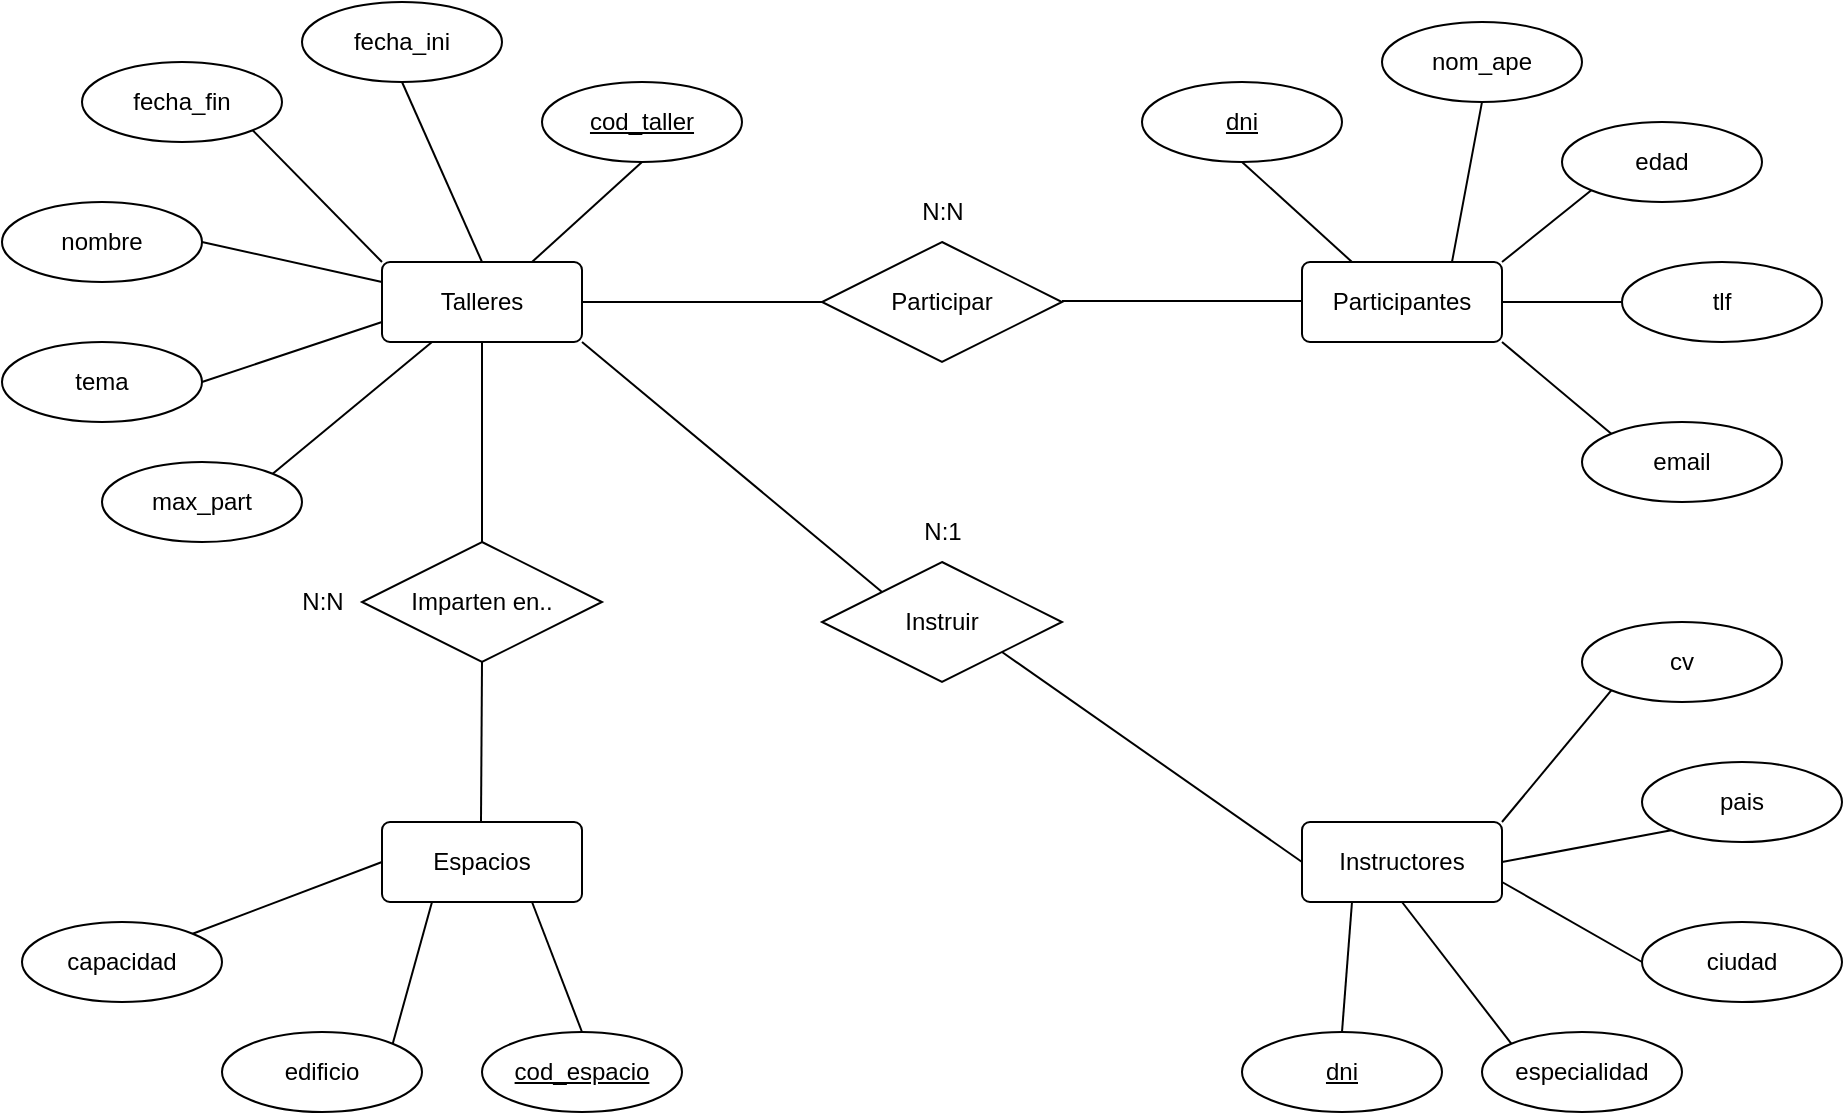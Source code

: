 <mxfile version="24.0.7" type="github">
  <diagram name="Página-1" id="fMd19Do2FWx-BMi6_N6Y">
    <mxGraphModel dx="2007" dy="745" grid="1" gridSize="10" guides="1" tooltips="1" connect="1" arrows="1" fold="1" page="1" pageScale="1" pageWidth="827" pageHeight="1169" math="0" shadow="0">
      <root>
        <mxCell id="0" />
        <mxCell id="1" parent="0" />
        <mxCell id="sIWbyuyJRMNvYDNGpS1E-1" value="Talleres" style="rounded=1;arcSize=10;whiteSpace=wrap;html=1;align=center;" vertex="1" parent="1">
          <mxGeometry x="120" y="160" width="100" height="40" as="geometry" />
        </mxCell>
        <mxCell id="sIWbyuyJRMNvYDNGpS1E-2" value="Participantes" style="rounded=1;arcSize=10;whiteSpace=wrap;html=1;align=center;" vertex="1" parent="1">
          <mxGeometry x="580" y="160" width="100" height="40" as="geometry" />
        </mxCell>
        <mxCell id="sIWbyuyJRMNvYDNGpS1E-3" value="Espacios" style="rounded=1;arcSize=10;whiteSpace=wrap;html=1;align=center;" vertex="1" parent="1">
          <mxGeometry x="120" y="440" width="100" height="40" as="geometry" />
        </mxCell>
        <mxCell id="sIWbyuyJRMNvYDNGpS1E-4" value="Instructores" style="rounded=1;arcSize=10;whiteSpace=wrap;html=1;align=center;" vertex="1" parent="1">
          <mxGeometry x="580" y="440" width="100" height="40" as="geometry" />
        </mxCell>
        <mxCell id="sIWbyuyJRMNvYDNGpS1E-5" value="Participar" style="shape=rhombus;perimeter=rhombusPerimeter;whiteSpace=wrap;html=1;align=center;" vertex="1" parent="1">
          <mxGeometry x="340" y="150" width="120" height="60" as="geometry" />
        </mxCell>
        <mxCell id="sIWbyuyJRMNvYDNGpS1E-6" value="cod_taller" style="ellipse;whiteSpace=wrap;html=1;align=center;fontStyle=4;" vertex="1" parent="1">
          <mxGeometry x="200" y="70" width="100" height="40" as="geometry" />
        </mxCell>
        <mxCell id="sIWbyuyJRMNvYDNGpS1E-7" value="fecha_ini" style="ellipse;whiteSpace=wrap;html=1;align=center;" vertex="1" parent="1">
          <mxGeometry x="80" y="30" width="100" height="40" as="geometry" />
        </mxCell>
        <mxCell id="sIWbyuyJRMNvYDNGpS1E-8" value="fecha_fin" style="ellipse;whiteSpace=wrap;html=1;align=center;" vertex="1" parent="1">
          <mxGeometry x="-30" y="60" width="100" height="40" as="geometry" />
        </mxCell>
        <mxCell id="sIWbyuyJRMNvYDNGpS1E-9" value="nombre" style="ellipse;whiteSpace=wrap;html=1;align=center;" vertex="1" parent="1">
          <mxGeometry x="-70" y="130" width="100" height="40" as="geometry" />
        </mxCell>
        <mxCell id="sIWbyuyJRMNvYDNGpS1E-10" value="tema" style="ellipse;whiteSpace=wrap;html=1;align=center;" vertex="1" parent="1">
          <mxGeometry x="-70" y="200" width="100" height="40" as="geometry" />
        </mxCell>
        <mxCell id="sIWbyuyJRMNvYDNGpS1E-11" value="max_part" style="ellipse;whiteSpace=wrap;html=1;align=center;" vertex="1" parent="1">
          <mxGeometry x="-20" y="260" width="100" height="40" as="geometry" />
        </mxCell>
        <mxCell id="sIWbyuyJRMNvYDNGpS1E-13" value="" style="endArrow=none;html=1;rounded=0;exitX=0.75;exitY=0;exitDx=0;exitDy=0;entryX=0.5;entryY=1;entryDx=0;entryDy=0;" edge="1" parent="1" source="sIWbyuyJRMNvYDNGpS1E-1" target="sIWbyuyJRMNvYDNGpS1E-6">
          <mxGeometry width="50" height="50" relative="1" as="geometry">
            <mxPoint x="250" y="180" as="sourcePoint" />
            <mxPoint x="300" y="130" as="targetPoint" />
          </mxGeometry>
        </mxCell>
        <mxCell id="sIWbyuyJRMNvYDNGpS1E-15" value="" style="endArrow=none;html=1;rounded=0;exitX=0.5;exitY=0;exitDx=0;exitDy=0;entryX=0.5;entryY=1;entryDx=0;entryDy=0;" edge="1" parent="1" source="sIWbyuyJRMNvYDNGpS1E-1" target="sIWbyuyJRMNvYDNGpS1E-7">
          <mxGeometry width="50" height="50" relative="1" as="geometry">
            <mxPoint x="150" y="140" as="sourcePoint" />
            <mxPoint x="180" y="90" as="targetPoint" />
          </mxGeometry>
        </mxCell>
        <mxCell id="sIWbyuyJRMNvYDNGpS1E-16" value="" style="endArrow=none;html=1;rounded=0;exitX=0;exitY=0;exitDx=0;exitDy=0;entryX=1;entryY=1;entryDx=0;entryDy=0;" edge="1" parent="1" source="sIWbyuyJRMNvYDNGpS1E-1" target="sIWbyuyJRMNvYDNGpS1E-8">
          <mxGeometry width="50" height="50" relative="1" as="geometry">
            <mxPoint x="90" y="190" as="sourcePoint" />
            <mxPoint x="50" y="100" as="targetPoint" />
          </mxGeometry>
        </mxCell>
        <mxCell id="sIWbyuyJRMNvYDNGpS1E-17" value="" style="endArrow=none;html=1;rounded=0;exitX=0;exitY=0.25;exitDx=0;exitDy=0;entryX=1;entryY=0.5;entryDx=0;entryDy=0;" edge="1" parent="1" source="sIWbyuyJRMNvYDNGpS1E-1" target="sIWbyuyJRMNvYDNGpS1E-9">
          <mxGeometry width="50" height="50" relative="1" as="geometry">
            <mxPoint x="105" y="183" as="sourcePoint" />
            <mxPoint x="40" y="117" as="targetPoint" />
          </mxGeometry>
        </mxCell>
        <mxCell id="sIWbyuyJRMNvYDNGpS1E-18" value="" style="endArrow=none;html=1;rounded=0;exitX=0;exitY=0.75;exitDx=0;exitDy=0;entryX=1;entryY=0.5;entryDx=0;entryDy=0;" edge="1" parent="1" source="sIWbyuyJRMNvYDNGpS1E-1" target="sIWbyuyJRMNvYDNGpS1E-10">
          <mxGeometry width="50" height="50" relative="1" as="geometry">
            <mxPoint x="130" y="180" as="sourcePoint" />
            <mxPoint x="40" y="160" as="targetPoint" />
          </mxGeometry>
        </mxCell>
        <mxCell id="sIWbyuyJRMNvYDNGpS1E-19" value="" style="endArrow=none;html=1;rounded=0;exitX=0.25;exitY=1;exitDx=0;exitDy=0;entryX=1;entryY=0;entryDx=0;entryDy=0;" edge="1" parent="1" source="sIWbyuyJRMNvYDNGpS1E-1" target="sIWbyuyJRMNvYDNGpS1E-11">
          <mxGeometry width="50" height="50" relative="1" as="geometry">
            <mxPoint x="130" y="200" as="sourcePoint" />
            <mxPoint x="40" y="230" as="targetPoint" />
          </mxGeometry>
        </mxCell>
        <mxCell id="sIWbyuyJRMNvYDNGpS1E-28" value="cod_espacio" style="ellipse;whiteSpace=wrap;html=1;align=center;fontStyle=4;" vertex="1" parent="1">
          <mxGeometry x="170" y="545" width="100" height="40" as="geometry" />
        </mxCell>
        <mxCell id="sIWbyuyJRMNvYDNGpS1E-29" value="capacidad" style="ellipse;whiteSpace=wrap;html=1;align=center;" vertex="1" parent="1">
          <mxGeometry x="-60" y="490" width="100" height="40" as="geometry" />
        </mxCell>
        <mxCell id="sIWbyuyJRMNvYDNGpS1E-31" value="" style="endArrow=none;html=1;rounded=0;exitX=0.75;exitY=1;exitDx=0;exitDy=0;entryX=0.5;entryY=0;entryDx=0;entryDy=0;" edge="1" target="sIWbyuyJRMNvYDNGpS1E-28" parent="1" source="sIWbyuyJRMNvYDNGpS1E-3">
          <mxGeometry width="50" height="50" relative="1" as="geometry">
            <mxPoint x="-15" y="510" as="sourcePoint" />
            <mxPoint x="90" y="480" as="targetPoint" />
          </mxGeometry>
        </mxCell>
        <mxCell id="sIWbyuyJRMNvYDNGpS1E-32" value="" style="endArrow=none;html=1;rounded=0;exitX=0.25;exitY=1;exitDx=0;exitDy=0;entryX=1;entryY=0;entryDx=0;entryDy=0;" edge="1" target="sIWbyuyJRMNvYDNGpS1E-39" parent="1" source="sIWbyuyJRMNvYDNGpS1E-3">
          <mxGeometry width="50" height="50" relative="1" as="geometry">
            <mxPoint x="-40" y="510" as="sourcePoint" />
            <mxPoint x="-30" y="440" as="targetPoint" />
          </mxGeometry>
        </mxCell>
        <mxCell id="sIWbyuyJRMNvYDNGpS1E-33" value="" style="endArrow=none;html=1;rounded=0;exitX=0;exitY=0.5;exitDx=0;exitDy=0;entryX=1;entryY=0;entryDx=0;entryDy=0;" edge="1" target="sIWbyuyJRMNvYDNGpS1E-29" parent="1" source="sIWbyuyJRMNvYDNGpS1E-3">
          <mxGeometry width="50" height="50" relative="1" as="geometry">
            <mxPoint x="-90" y="510" as="sourcePoint" />
            <mxPoint x="-160" y="450" as="targetPoint" />
          </mxGeometry>
        </mxCell>
        <mxCell id="sIWbyuyJRMNvYDNGpS1E-39" value="edificio" style="ellipse;whiteSpace=wrap;html=1;align=center;" vertex="1" parent="1">
          <mxGeometry x="40" y="545" width="100" height="40" as="geometry" />
        </mxCell>
        <mxCell id="sIWbyuyJRMNvYDNGpS1E-40" value="dni" style="ellipse;whiteSpace=wrap;html=1;align=center;fontStyle=4;" vertex="1" parent="1">
          <mxGeometry x="550" y="545" width="100" height="40" as="geometry" />
        </mxCell>
        <mxCell id="sIWbyuyJRMNvYDNGpS1E-41" value="ciudad" style="ellipse;whiteSpace=wrap;html=1;align=center;" vertex="1" parent="1">
          <mxGeometry x="750" y="490" width="100" height="40" as="geometry" />
        </mxCell>
        <mxCell id="sIWbyuyJRMNvYDNGpS1E-42" value="pais" style="ellipse;whiteSpace=wrap;html=1;align=center;" vertex="1" parent="1">
          <mxGeometry x="750" y="410" width="100" height="40" as="geometry" />
        </mxCell>
        <mxCell id="sIWbyuyJRMNvYDNGpS1E-43" value="" style="endArrow=none;html=1;rounded=0;exitX=0.25;exitY=1;exitDx=0;exitDy=0;entryX=0.5;entryY=0;entryDx=0;entryDy=0;" edge="1" target="sIWbyuyJRMNvYDNGpS1E-40" parent="1" source="sIWbyuyJRMNvYDNGpS1E-4">
          <mxGeometry width="50" height="50" relative="1" as="geometry">
            <mxPoint x="845" y="625" as="sourcePoint" />
            <mxPoint x="950" y="595" as="targetPoint" />
          </mxGeometry>
        </mxCell>
        <mxCell id="sIWbyuyJRMNvYDNGpS1E-44" value="" style="endArrow=none;html=1;rounded=0;exitX=0.5;exitY=1;exitDx=0;exitDy=0;entryX=0;entryY=0;entryDx=0;entryDy=0;" edge="1" target="sIWbyuyJRMNvYDNGpS1E-51" parent="1" source="sIWbyuyJRMNvYDNGpS1E-4">
          <mxGeometry width="50" height="50" relative="1" as="geometry">
            <mxPoint x="515" y="810" as="sourcePoint" />
            <mxPoint x="525" y="740" as="targetPoint" />
          </mxGeometry>
        </mxCell>
        <mxCell id="sIWbyuyJRMNvYDNGpS1E-45" value="" style="endArrow=none;html=1;rounded=0;exitX=1;exitY=0.75;exitDx=0;exitDy=0;entryX=0;entryY=0.5;entryDx=0;entryDy=0;" edge="1" target="sIWbyuyJRMNvYDNGpS1E-41" parent="1" source="sIWbyuyJRMNvYDNGpS1E-4">
          <mxGeometry width="50" height="50" relative="1" as="geometry">
            <mxPoint x="465" y="810" as="sourcePoint" />
            <mxPoint x="395" y="750" as="targetPoint" />
          </mxGeometry>
        </mxCell>
        <mxCell id="sIWbyuyJRMNvYDNGpS1E-46" value="" style="endArrow=none;html=1;rounded=0;exitX=1;exitY=0.5;exitDx=0;exitDy=0;entryX=0;entryY=1;entryDx=0;entryDy=0;" edge="1" target="sIWbyuyJRMNvYDNGpS1E-42" parent="1" source="sIWbyuyJRMNvYDNGpS1E-4">
          <mxGeometry width="50" height="50" relative="1" as="geometry">
            <mxPoint x="465" y="820" as="sourcePoint" />
            <mxPoint x="385" y="767" as="targetPoint" />
          </mxGeometry>
        </mxCell>
        <mxCell id="sIWbyuyJRMNvYDNGpS1E-47" value="cv" style="ellipse;whiteSpace=wrap;html=1;align=center;" vertex="1" parent="1">
          <mxGeometry x="720" y="340" width="100" height="40" as="geometry" />
        </mxCell>
        <mxCell id="sIWbyuyJRMNvYDNGpS1E-49" value="" style="endArrow=none;html=1;rounded=0;exitX=1;exitY=0;exitDx=0;exitDy=0;entryX=0;entryY=1;entryDx=0;entryDy=0;" edge="1" target="sIWbyuyJRMNvYDNGpS1E-47" parent="1" source="sIWbyuyJRMNvYDNGpS1E-4">
          <mxGeometry width="50" height="50" relative="1" as="geometry">
            <mxPoint x="465" y="840" as="sourcePoint" />
            <mxPoint x="385" y="810" as="targetPoint" />
          </mxGeometry>
        </mxCell>
        <mxCell id="sIWbyuyJRMNvYDNGpS1E-51" value="especialidad" style="ellipse;whiteSpace=wrap;html=1;align=center;" vertex="1" parent="1">
          <mxGeometry x="670" y="545" width="100" height="40" as="geometry" />
        </mxCell>
        <mxCell id="sIWbyuyJRMNvYDNGpS1E-52" value="dni" style="ellipse;whiteSpace=wrap;html=1;align=center;fontStyle=4;" vertex="1" parent="1">
          <mxGeometry x="500" y="70" width="100" height="40" as="geometry" />
        </mxCell>
        <mxCell id="sIWbyuyJRMNvYDNGpS1E-53" value="edad" style="ellipse;whiteSpace=wrap;html=1;align=center;" vertex="1" parent="1">
          <mxGeometry x="710" y="90" width="100" height="40" as="geometry" />
        </mxCell>
        <mxCell id="sIWbyuyJRMNvYDNGpS1E-54" value="tlf" style="ellipse;whiteSpace=wrap;html=1;align=center;" vertex="1" parent="1">
          <mxGeometry x="740" y="160" width="100" height="40" as="geometry" />
        </mxCell>
        <mxCell id="sIWbyuyJRMNvYDNGpS1E-55" value="" style="endArrow=none;html=1;rounded=0;exitX=0.25;exitY=0;exitDx=0;exitDy=0;entryX=0.5;entryY=1;entryDx=0;entryDy=0;" edge="1" target="sIWbyuyJRMNvYDNGpS1E-52" parent="1" source="sIWbyuyJRMNvYDNGpS1E-2">
          <mxGeometry width="50" height="50" relative="1" as="geometry">
            <mxPoint x="955" y="145" as="sourcePoint" />
            <mxPoint x="1060" y="115" as="targetPoint" />
          </mxGeometry>
        </mxCell>
        <mxCell id="sIWbyuyJRMNvYDNGpS1E-56" value="" style="endArrow=none;html=1;rounded=0;exitX=0.75;exitY=0;exitDx=0;exitDy=0;entryX=0.5;entryY=1;entryDx=0;entryDy=0;" edge="1" target="sIWbyuyJRMNvYDNGpS1E-63" parent="1" source="sIWbyuyJRMNvYDNGpS1E-2">
          <mxGeometry width="50" height="50" relative="1" as="geometry">
            <mxPoint x="930" y="145" as="sourcePoint" />
            <mxPoint x="940" y="75" as="targetPoint" />
          </mxGeometry>
        </mxCell>
        <mxCell id="sIWbyuyJRMNvYDNGpS1E-57" value="" style="endArrow=none;html=1;rounded=0;exitX=1;exitY=0;exitDx=0;exitDy=0;entryX=0;entryY=1;entryDx=0;entryDy=0;" edge="1" target="sIWbyuyJRMNvYDNGpS1E-53" parent="1" source="sIWbyuyJRMNvYDNGpS1E-2">
          <mxGeometry width="50" height="50" relative="1" as="geometry">
            <mxPoint x="880" y="145" as="sourcePoint" />
            <mxPoint x="810" y="85" as="targetPoint" />
          </mxGeometry>
        </mxCell>
        <mxCell id="sIWbyuyJRMNvYDNGpS1E-58" value="" style="endArrow=none;html=1;rounded=0;exitX=0;exitY=0.5;exitDx=0;exitDy=0;entryX=1;entryY=0.5;entryDx=0;entryDy=0;" edge="1" target="sIWbyuyJRMNvYDNGpS1E-2" parent="1" source="sIWbyuyJRMNvYDNGpS1E-54">
          <mxGeometry width="50" height="50" relative="1" as="geometry">
            <mxPoint x="880" y="155" as="sourcePoint" />
            <mxPoint x="800" y="102" as="targetPoint" />
          </mxGeometry>
        </mxCell>
        <mxCell id="sIWbyuyJRMNvYDNGpS1E-59" value="email" style="ellipse;whiteSpace=wrap;html=1;align=center;" vertex="1" parent="1">
          <mxGeometry x="720" y="240" width="100" height="40" as="geometry" />
        </mxCell>
        <mxCell id="sIWbyuyJRMNvYDNGpS1E-61" value="" style="endArrow=none;html=1;rounded=0;exitX=1;exitY=1;exitDx=0;exitDy=0;entryX=0;entryY=0;entryDx=0;entryDy=0;" edge="1" target="sIWbyuyJRMNvYDNGpS1E-59" parent="1" source="sIWbyuyJRMNvYDNGpS1E-2">
          <mxGeometry width="50" height="50" relative="1" as="geometry">
            <mxPoint x="880" y="175" as="sourcePoint" />
            <mxPoint x="800" y="145" as="targetPoint" />
          </mxGeometry>
        </mxCell>
        <mxCell id="sIWbyuyJRMNvYDNGpS1E-63" value="nom_ape" style="ellipse;whiteSpace=wrap;html=1;align=center;" vertex="1" parent="1">
          <mxGeometry x="620" y="40" width="100" height="40" as="geometry" />
        </mxCell>
        <mxCell id="sIWbyuyJRMNvYDNGpS1E-64" value="Instruir" style="shape=rhombus;perimeter=rhombusPerimeter;whiteSpace=wrap;html=1;align=center;" vertex="1" parent="1">
          <mxGeometry x="340" y="310" width="120" height="60" as="geometry" />
        </mxCell>
        <mxCell id="sIWbyuyJRMNvYDNGpS1E-65" value="Imparten en.." style="shape=rhombus;perimeter=rhombusPerimeter;whiteSpace=wrap;html=1;align=center;" vertex="1" parent="1">
          <mxGeometry x="110" y="300" width="120" height="60" as="geometry" />
        </mxCell>
        <mxCell id="sIWbyuyJRMNvYDNGpS1E-66" value="N:N" style="text;html=1;align=center;verticalAlign=middle;resizable=0;points=[];autosize=1;strokeColor=none;fillColor=none;" vertex="1" parent="1">
          <mxGeometry x="70" y="315" width="40" height="30" as="geometry" />
        </mxCell>
        <mxCell id="sIWbyuyJRMNvYDNGpS1E-67" value="N:N" style="text;html=1;align=center;verticalAlign=middle;resizable=0;points=[];autosize=1;strokeColor=none;fillColor=none;" vertex="1" parent="1">
          <mxGeometry x="380" y="120" width="40" height="30" as="geometry" />
        </mxCell>
        <mxCell id="sIWbyuyJRMNvYDNGpS1E-69" value="N:1" style="text;html=1;align=center;verticalAlign=middle;resizable=0;points=[];autosize=1;strokeColor=none;fillColor=none;" vertex="1" parent="1">
          <mxGeometry x="380" y="280" width="40" height="30" as="geometry" />
        </mxCell>
        <mxCell id="sIWbyuyJRMNvYDNGpS1E-70" value="" style="endArrow=none;html=1;rounded=0;exitX=1;exitY=0.5;exitDx=0;exitDy=0;entryX=0;entryY=0.5;entryDx=0;entryDy=0;" edge="1" parent="1" source="sIWbyuyJRMNvYDNGpS1E-1" target="sIWbyuyJRMNvYDNGpS1E-5">
          <mxGeometry width="50" height="50" relative="1" as="geometry">
            <mxPoint x="205" y="170" as="sourcePoint" />
            <mxPoint x="260" y="120" as="targetPoint" />
          </mxGeometry>
        </mxCell>
        <mxCell id="sIWbyuyJRMNvYDNGpS1E-71" value="" style="endArrow=none;html=1;rounded=0;exitX=1;exitY=0.5;exitDx=0;exitDy=0;entryX=0;entryY=0.5;entryDx=0;entryDy=0;" edge="1" parent="1">
          <mxGeometry width="50" height="50" relative="1" as="geometry">
            <mxPoint x="460" y="179.5" as="sourcePoint" />
            <mxPoint x="580" y="179.5" as="targetPoint" />
          </mxGeometry>
        </mxCell>
        <mxCell id="sIWbyuyJRMNvYDNGpS1E-72" value="" style="endArrow=none;html=1;rounded=0;exitX=1;exitY=1;exitDx=0;exitDy=0;entryX=0;entryY=0;entryDx=0;entryDy=0;" edge="1" parent="1" source="sIWbyuyJRMNvYDNGpS1E-1" target="sIWbyuyJRMNvYDNGpS1E-64">
          <mxGeometry width="50" height="50" relative="1" as="geometry">
            <mxPoint x="470" y="189.5" as="sourcePoint" />
            <mxPoint x="590" y="189.5" as="targetPoint" />
          </mxGeometry>
        </mxCell>
        <mxCell id="sIWbyuyJRMNvYDNGpS1E-73" value="" style="endArrow=none;html=1;rounded=0;exitX=1;exitY=1;exitDx=0;exitDy=0;entryX=0;entryY=0.5;entryDx=0;entryDy=0;" edge="1" parent="1" source="sIWbyuyJRMNvYDNGpS1E-64" target="sIWbyuyJRMNvYDNGpS1E-4">
          <mxGeometry width="50" height="50" relative="1" as="geometry">
            <mxPoint x="410" y="390" as="sourcePoint" />
            <mxPoint x="560" y="515" as="targetPoint" />
          </mxGeometry>
        </mxCell>
        <mxCell id="sIWbyuyJRMNvYDNGpS1E-74" value="" style="endArrow=none;html=1;rounded=0;exitX=0.5;exitY=1;exitDx=0;exitDy=0;entryX=0.5;entryY=0;entryDx=0;entryDy=0;" edge="1" parent="1" source="sIWbyuyJRMNvYDNGpS1E-1" target="sIWbyuyJRMNvYDNGpS1E-65">
          <mxGeometry width="50" height="50" relative="1" as="geometry">
            <mxPoint x="250" y="385" as="sourcePoint" />
            <mxPoint x="400" y="490" as="targetPoint" />
          </mxGeometry>
        </mxCell>
        <mxCell id="sIWbyuyJRMNvYDNGpS1E-75" value="" style="endArrow=none;html=1;rounded=0;entryX=0.5;entryY=0;entryDx=0;entryDy=0;exitX=0.5;exitY=1;exitDx=0;exitDy=0;" edge="1" parent="1" source="sIWbyuyJRMNvYDNGpS1E-65">
          <mxGeometry width="50" height="50" relative="1" as="geometry">
            <mxPoint x="170" y="370" as="sourcePoint" />
            <mxPoint x="169.5" y="440" as="targetPoint" />
          </mxGeometry>
        </mxCell>
      </root>
    </mxGraphModel>
  </diagram>
</mxfile>
